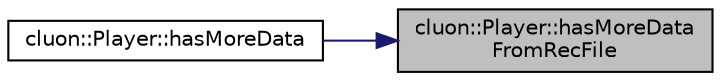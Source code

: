 digraph "cluon::Player::hasMoreDataFromRecFile"
{
 // LATEX_PDF_SIZE
  edge [fontname="Helvetica",fontsize="10",labelfontname="Helvetica",labelfontsize="10"];
  node [fontname="Helvetica",fontsize="10",shape=record];
  rankdir="RL";
  Node1 [label="cluon::Player::hasMoreData\lFromRecFile",height=0.2,width=0.4,color="black", fillcolor="grey75", style="filled", fontcolor="black",tooltip=" "];
  Node1 -> Node2 [dir="back",color="midnightblue",fontsize="10",style="solid",fontname="Helvetica"];
  Node2 [label="cluon::Player::hasMoreData",height=0.2,width=0.4,color="black", fillcolor="white", style="filled",URL="$classcluon_1_1Player.html#a354be5addf477e9eaac9fdffa684c71c",tooltip=" "];
}

